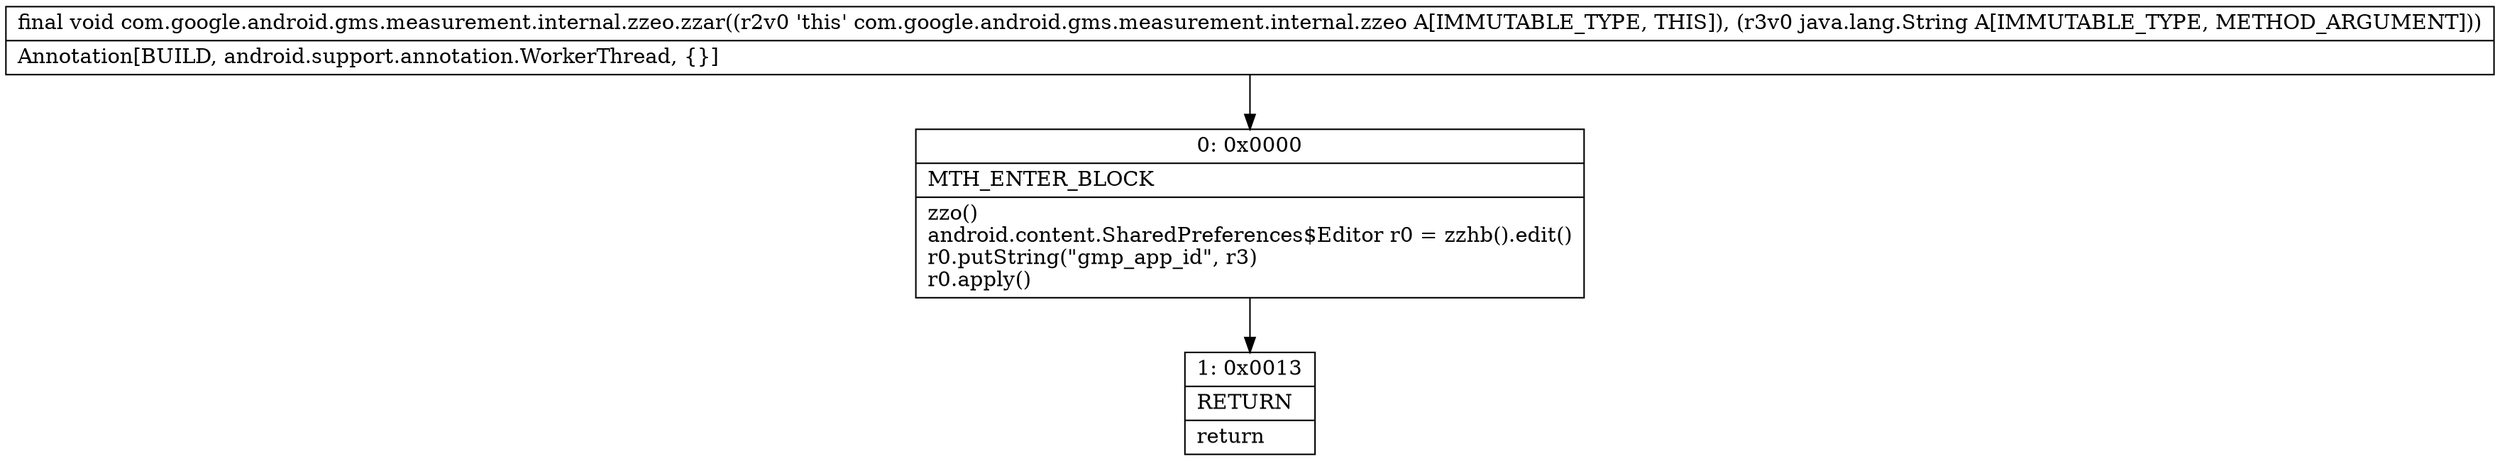 digraph "CFG forcom.google.android.gms.measurement.internal.zzeo.zzar(Ljava\/lang\/String;)V" {
Node_0 [shape=record,label="{0\:\ 0x0000|MTH_ENTER_BLOCK\l|zzo()\landroid.content.SharedPreferences$Editor r0 = zzhb().edit()\lr0.putString(\"gmp_app_id\", r3)\lr0.apply()\l}"];
Node_1 [shape=record,label="{1\:\ 0x0013|RETURN\l|return\l}"];
MethodNode[shape=record,label="{final void com.google.android.gms.measurement.internal.zzeo.zzar((r2v0 'this' com.google.android.gms.measurement.internal.zzeo A[IMMUTABLE_TYPE, THIS]), (r3v0 java.lang.String A[IMMUTABLE_TYPE, METHOD_ARGUMENT]))  | Annotation[BUILD, android.support.annotation.WorkerThread, \{\}]\l}"];
MethodNode -> Node_0;
Node_0 -> Node_1;
}


